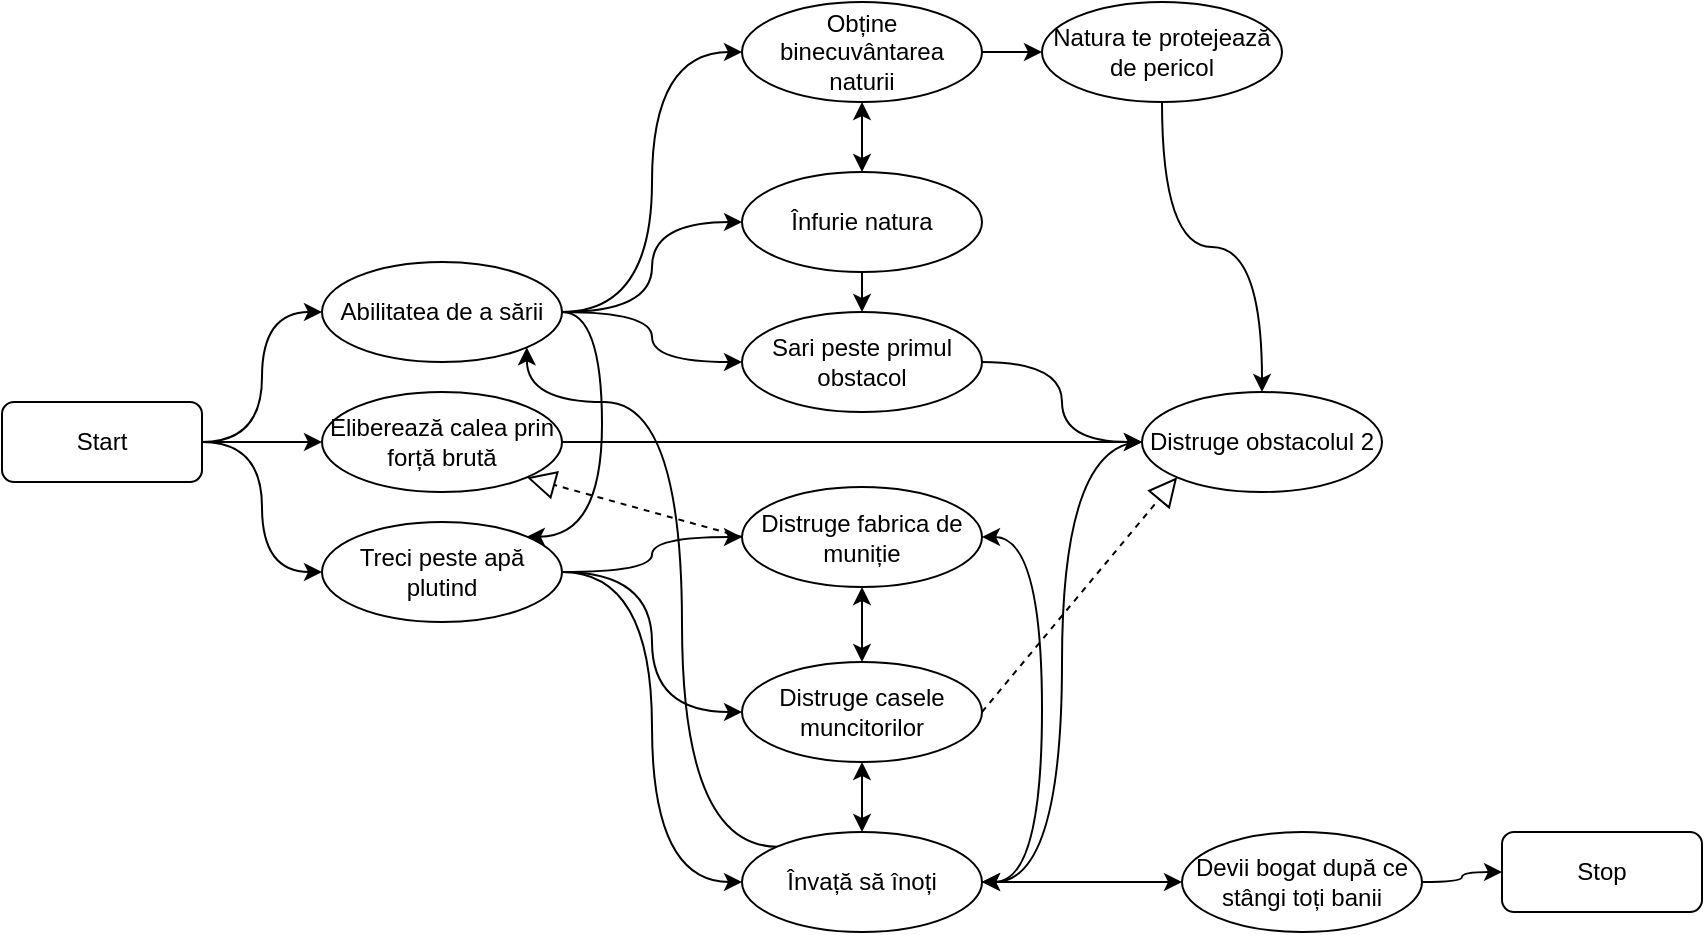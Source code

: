 <mxfile version="12.2.2" type="device" pages="1"><diagram id="yLkO-OFWhhv_45j3d3EO" name="Page-1"><mxGraphModel dx="1010" dy="579" grid="1" gridSize="10" guides="1" tooltips="1" connect="1" arrows="1" fold="1" page="0" pageScale="1" pageWidth="850" pageHeight="1100" math="0" shadow="0"><root><mxCell id="0"/><mxCell id="1" parent="0"/><mxCell id="x048W2dFH7AhpkyRO51C-6" style="edgeStyle=orthogonalEdgeStyle;rounded=0;orthogonalLoop=1;jettySize=auto;html=1;entryX=0;entryY=0.5;entryDx=0;entryDy=0;curved=1;" edge="1" parent="1" source="x048W2dFH7AhpkyRO51C-1" target="x048W2dFH7AhpkyRO51C-2"><mxGeometry relative="1" as="geometry"/></mxCell><mxCell id="x048W2dFH7AhpkyRO51C-7" style="edgeStyle=orthogonalEdgeStyle;curved=1;rounded=0;orthogonalLoop=1;jettySize=auto;html=1;entryX=0;entryY=0.5;entryDx=0;entryDy=0;" edge="1" parent="1" source="x048W2dFH7AhpkyRO51C-1" target="x048W2dFH7AhpkyRO51C-3"><mxGeometry relative="1" as="geometry"/></mxCell><mxCell id="x048W2dFH7AhpkyRO51C-13" style="edgeStyle=orthogonalEdgeStyle;curved=1;rounded=0;orthogonalLoop=1;jettySize=auto;html=1;entryX=0;entryY=0.5;entryDx=0;entryDy=0;" edge="1" parent="1" source="x048W2dFH7AhpkyRO51C-1" target="x048W2dFH7AhpkyRO51C-12"><mxGeometry relative="1" as="geometry"/></mxCell><mxCell id="x048W2dFH7AhpkyRO51C-1" value="Start" style="rounded=1;whiteSpace=wrap;html=1;" vertex="1" parent="1"><mxGeometry x="30" y="250" width="100" height="40" as="geometry"/></mxCell><mxCell id="x048W2dFH7AhpkyRO51C-14" style="edgeStyle=orthogonalEdgeStyle;curved=1;rounded=0;orthogonalLoop=1;jettySize=auto;html=1;entryX=0;entryY=0.5;entryDx=0;entryDy=0;" edge="1" parent="1" source="x048W2dFH7AhpkyRO51C-2" target="x048W2dFH7AhpkyRO51C-4"><mxGeometry relative="1" as="geometry"/></mxCell><mxCell id="x048W2dFH7AhpkyRO51C-15" style="edgeStyle=orthogonalEdgeStyle;curved=1;rounded=0;orthogonalLoop=1;jettySize=auto;html=1;entryX=0;entryY=0.5;entryDx=0;entryDy=0;" edge="1" parent="1" source="x048W2dFH7AhpkyRO51C-2" target="x048W2dFH7AhpkyRO51C-5"><mxGeometry relative="1" as="geometry"/></mxCell><mxCell id="x048W2dFH7AhpkyRO51C-17" style="edgeStyle=orthogonalEdgeStyle;curved=1;rounded=0;orthogonalLoop=1;jettySize=auto;html=1;entryX=0;entryY=0.5;entryDx=0;entryDy=0;" edge="1" parent="1" source="x048W2dFH7AhpkyRO51C-2" target="x048W2dFH7AhpkyRO51C-16"><mxGeometry relative="1" as="geometry"/></mxCell><mxCell id="x048W2dFH7AhpkyRO51C-20" style="edgeStyle=orthogonalEdgeStyle;curved=1;rounded=0;orthogonalLoop=1;jettySize=auto;html=1;entryX=1;entryY=0;entryDx=0;entryDy=0;exitX=1;exitY=0.5;exitDx=0;exitDy=0;" edge="1" parent="1" source="x048W2dFH7AhpkyRO51C-2" target="x048W2dFH7AhpkyRO51C-12"><mxGeometry relative="1" as="geometry"><Array as="points"><mxPoint x="330" y="205"/><mxPoint x="330" y="317"/></Array></mxGeometry></mxCell><mxCell id="x048W2dFH7AhpkyRO51C-2" value="Abilitatea de a sării" style="ellipse;whiteSpace=wrap;html=1;" vertex="1" parent="1"><mxGeometry x="190" y="180" width="120" height="50" as="geometry"/></mxCell><mxCell id="x048W2dFH7AhpkyRO51C-25" style="edgeStyle=orthogonalEdgeStyle;curved=1;rounded=0;orthogonalLoop=1;jettySize=auto;html=1;entryX=0;entryY=0.5;entryDx=0;entryDy=0;" edge="1" parent="1" source="x048W2dFH7AhpkyRO51C-3" target="x048W2dFH7AhpkyRO51C-24"><mxGeometry relative="1" as="geometry"/></mxCell><mxCell id="x048W2dFH7AhpkyRO51C-3" value="Eliberează calea prin forță brută" style="ellipse;whiteSpace=wrap;html=1;" vertex="1" parent="1"><mxGeometry x="190" y="245" width="120" height="50" as="geometry"/></mxCell><mxCell id="x048W2dFH7AhpkyRO51C-22" style="edgeStyle=orthogonalEdgeStyle;curved=1;rounded=0;orthogonalLoop=1;jettySize=auto;html=1;entryX=0;entryY=0.5;entryDx=0;entryDy=0;" edge="1" parent="1" source="x048W2dFH7AhpkyRO51C-4" target="x048W2dFH7AhpkyRO51C-18"><mxGeometry relative="1" as="geometry"/></mxCell><mxCell id="x048W2dFH7AhpkyRO51C-4" value="Obține binecuvântarea naturii" style="ellipse;whiteSpace=wrap;html=1;" vertex="1" parent="1"><mxGeometry x="400" y="50" width="120" height="50" as="geometry"/></mxCell><mxCell id="x048W2dFH7AhpkyRO51C-21" style="edgeStyle=orthogonalEdgeStyle;curved=1;rounded=0;orthogonalLoop=1;jettySize=auto;html=1;exitX=0.5;exitY=1;exitDx=0;exitDy=0;" edge="1" parent="1" source="x048W2dFH7AhpkyRO51C-5" target="x048W2dFH7AhpkyRO51C-16"><mxGeometry relative="1" as="geometry"/></mxCell><mxCell id="x048W2dFH7AhpkyRO51C-5" value="Înfurie natura" style="ellipse;whiteSpace=wrap;html=1;" vertex="1" parent="1"><mxGeometry x="400" y="135" width="120" height="50" as="geometry"/></mxCell><mxCell id="x048W2dFH7AhpkyRO51C-29" style="edgeStyle=orthogonalEdgeStyle;curved=1;rounded=0;orthogonalLoop=1;jettySize=auto;html=1;entryX=0;entryY=0.5;entryDx=0;entryDy=0;" edge="1" parent="1" source="x048W2dFH7AhpkyRO51C-12" target="x048W2dFH7AhpkyRO51C-28"><mxGeometry relative="1" as="geometry"/></mxCell><mxCell id="x048W2dFH7AhpkyRO51C-38" style="edgeStyle=orthogonalEdgeStyle;curved=1;rounded=0;orthogonalLoop=1;jettySize=auto;html=1;entryX=0;entryY=0.5;entryDx=0;entryDy=0;" edge="1" parent="1" source="x048W2dFH7AhpkyRO51C-12" target="x048W2dFH7AhpkyRO51C-37"><mxGeometry relative="1" as="geometry"/></mxCell><mxCell id="x048W2dFH7AhpkyRO51C-44" style="edgeStyle=orthogonalEdgeStyle;curved=1;rounded=0;orthogonalLoop=1;jettySize=auto;html=1;entryX=0;entryY=0.5;entryDx=0;entryDy=0;" edge="1" parent="1" source="x048W2dFH7AhpkyRO51C-12" target="x048W2dFH7AhpkyRO51C-43"><mxGeometry relative="1" as="geometry"/></mxCell><mxCell id="x048W2dFH7AhpkyRO51C-12" value="Treci peste apă plutind" style="ellipse;whiteSpace=wrap;html=1;" vertex="1" parent="1"><mxGeometry x="190" y="310" width="120" height="50" as="geometry"/></mxCell><mxCell id="x048W2dFH7AhpkyRO51C-60" style="edgeStyle=orthogonalEdgeStyle;curved=1;rounded=0;orthogonalLoop=1;jettySize=auto;html=1;entryX=0;entryY=0.5;entryDx=0;entryDy=0;" edge="1" parent="1" source="x048W2dFH7AhpkyRO51C-16" target="x048W2dFH7AhpkyRO51C-24"><mxGeometry relative="1" as="geometry"/></mxCell><mxCell id="x048W2dFH7AhpkyRO51C-16" value="Sari peste primul obstacol" style="ellipse;whiteSpace=wrap;html=1;" vertex="1" parent="1"><mxGeometry x="400" y="205" width="120" height="50" as="geometry"/></mxCell><mxCell id="x048W2dFH7AhpkyRO51C-59" style="edgeStyle=orthogonalEdgeStyle;curved=1;rounded=0;orthogonalLoop=1;jettySize=auto;html=1;entryX=0.5;entryY=0;entryDx=0;entryDy=0;" edge="1" parent="1" source="x048W2dFH7AhpkyRO51C-18" target="x048W2dFH7AhpkyRO51C-24"><mxGeometry relative="1" as="geometry"/></mxCell><mxCell id="x048W2dFH7AhpkyRO51C-18" value="Natura te protejează de pericol" style="ellipse;whiteSpace=wrap;html=1;" vertex="1" parent="1"><mxGeometry x="550" y="50" width="120" height="50" as="geometry"/></mxCell><mxCell id="x048W2dFH7AhpkyRO51C-36" style="edgeStyle=orthogonalEdgeStyle;curved=1;rounded=0;orthogonalLoop=1;jettySize=auto;html=1;entryX=0;entryY=0.5;entryDx=0;entryDy=0;" edge="1" parent="1" source="x048W2dFH7AhpkyRO51C-23" target="x048W2dFH7AhpkyRO51C-35"><mxGeometry relative="1" as="geometry"/></mxCell><mxCell id="x048W2dFH7AhpkyRO51C-23" value="Devii bogat după ce stângi toți banii" style="ellipse;whiteSpace=wrap;html=1;" vertex="1" parent="1"><mxGeometry x="620" y="465" width="120" height="50" as="geometry"/></mxCell><mxCell id="x048W2dFH7AhpkyRO51C-32" style="edgeStyle=orthogonalEdgeStyle;curved=1;rounded=0;orthogonalLoop=1;jettySize=auto;html=1;entryX=1;entryY=0.5;entryDx=0;entryDy=0;" edge="1" parent="1" source="x048W2dFH7AhpkyRO51C-24" target="x048W2dFH7AhpkyRO51C-28"><mxGeometry relative="1" as="geometry"/></mxCell><mxCell id="x048W2dFH7AhpkyRO51C-24" value="Distruge obstacolul 2" style="ellipse;whiteSpace=wrap;html=1;" vertex="1" parent="1"><mxGeometry x="600" y="245" width="120" height="50" as="geometry"/></mxCell><mxCell id="x048W2dFH7AhpkyRO51C-55" style="edgeStyle=orthogonalEdgeStyle;curved=1;rounded=0;orthogonalLoop=1;jettySize=auto;html=1;entryX=0;entryY=0.5;entryDx=0;entryDy=0;" edge="1" parent="1" source="x048W2dFH7AhpkyRO51C-28" target="x048W2dFH7AhpkyRO51C-23"><mxGeometry relative="1" as="geometry"/></mxCell><mxCell id="x048W2dFH7AhpkyRO51C-58" style="edgeStyle=orthogonalEdgeStyle;curved=1;rounded=0;orthogonalLoop=1;jettySize=auto;html=1;exitX=0;exitY=0;exitDx=0;exitDy=0;entryX=1;entryY=1;entryDx=0;entryDy=0;" edge="1" parent="1" source="x048W2dFH7AhpkyRO51C-28" target="x048W2dFH7AhpkyRO51C-2"><mxGeometry relative="1" as="geometry"><Array as="points"><mxPoint x="370" y="472"/><mxPoint x="370" y="250"/><mxPoint x="292" y="250"/></Array></mxGeometry></mxCell><mxCell id="x048W2dFH7AhpkyRO51C-28" value="Învață să înoți" style="ellipse;whiteSpace=wrap;html=1;" vertex="1" parent="1"><mxGeometry x="400" y="465" width="120" height="50" as="geometry"/></mxCell><mxCell id="x048W2dFH7AhpkyRO51C-35" value="Stop" style="rounded=1;whiteSpace=wrap;html=1;" vertex="1" parent="1"><mxGeometry x="780" y="465" width="100" height="40" as="geometry"/></mxCell><mxCell id="x048W2dFH7AhpkyRO51C-37" value="Distruge casele muncitorilor" style="ellipse;whiteSpace=wrap;html=1;" vertex="1" parent="1"><mxGeometry x="400" y="380" width="120" height="50" as="geometry"/></mxCell><mxCell id="x048W2dFH7AhpkyRO51C-42" value="" style="endArrow=block;dashed=1;endFill=0;endSize=12;html=1;exitX=1;exitY=0.5;exitDx=0;exitDy=0;entryX=0;entryY=1;entryDx=0;entryDy=0;" edge="1" parent="1" source="x048W2dFH7AhpkyRO51C-37" target="x048W2dFH7AhpkyRO51C-24"><mxGeometry width="160" relative="1" as="geometry"><mxPoint x="660" y="410" as="sourcePoint"/><mxPoint x="820" y="410" as="targetPoint"/></mxGeometry></mxCell><mxCell id="x048W2dFH7AhpkyRO51C-43" value="Distruge fabrica de muniție" style="ellipse;whiteSpace=wrap;html=1;" vertex="1" parent="1"><mxGeometry x="400" y="292.5" width="120" height="50" as="geometry"/></mxCell><mxCell id="x048W2dFH7AhpkyRO51C-45" value="" style="endArrow=block;dashed=1;endFill=0;endSize=12;html=1;exitX=0;exitY=0.5;exitDx=0;exitDy=0;entryX=1;entryY=1;entryDx=0;entryDy=0;" edge="1" parent="1" source="x048W2dFH7AhpkyRO51C-43" target="x048W2dFH7AhpkyRO51C-3"><mxGeometry width="160" relative="1" as="geometry"><mxPoint x="530" y="400" as="sourcePoint"/><mxPoint x="707.574" y="297.678" as="targetPoint"/></mxGeometry></mxCell><mxCell id="x048W2dFH7AhpkyRO51C-51" value="" style="endArrow=classic;startArrow=classic;html=1;exitX=0.5;exitY=0;exitDx=0;exitDy=0;entryX=0.5;entryY=1;entryDx=0;entryDy=0;" edge="1" parent="1" source="x048W2dFH7AhpkyRO51C-5" target="x048W2dFH7AhpkyRO51C-4"><mxGeometry width="50" height="50" relative="1" as="geometry"><mxPoint x="740" y="180" as="sourcePoint"/><mxPoint x="790" y="130" as="targetPoint"/></mxGeometry></mxCell><mxCell id="x048W2dFH7AhpkyRO51C-52" value="" style="endArrow=classic;startArrow=classic;html=1;exitX=0.5;exitY=1;exitDx=0;exitDy=0;entryX=0.5;entryY=0;entryDx=0;entryDy=0;" edge="1" parent="1" source="x048W2dFH7AhpkyRO51C-43" target="x048W2dFH7AhpkyRO51C-37"><mxGeometry width="50" height="50" relative="1" as="geometry"><mxPoint x="470" y="145" as="sourcePoint"/><mxPoint x="690" y="160" as="targetPoint"/></mxGeometry></mxCell><mxCell id="x048W2dFH7AhpkyRO51C-53" value="" style="endArrow=classic;startArrow=classic;html=1;exitX=0.5;exitY=0;exitDx=0;exitDy=0;entryX=0.5;entryY=1;entryDx=0;entryDy=0;" edge="1" parent="1" source="x048W2dFH7AhpkyRO51C-28" target="x048W2dFH7AhpkyRO51C-37"><mxGeometry width="50" height="50" relative="1" as="geometry"><mxPoint x="470" y="352.5" as="sourcePoint"/><mxPoint x="470" y="390" as="targetPoint"/></mxGeometry></mxCell><mxCell id="x048W2dFH7AhpkyRO51C-54" value="" style="endArrow=classic;startArrow=classic;html=1;exitX=1;exitY=0.5;exitDx=0;exitDy=0;entryX=1;entryY=0.5;entryDx=0;entryDy=0;edgeStyle=orthogonalEdgeStyle;curved=1;" edge="1" parent="1" source="x048W2dFH7AhpkyRO51C-43" target="x048W2dFH7AhpkyRO51C-28"><mxGeometry width="50" height="50" relative="1" as="geometry"><mxPoint x="470" y="352.5" as="sourcePoint"/><mxPoint x="470" y="390" as="targetPoint"/><Array as="points"><mxPoint x="550" y="318"/><mxPoint x="550" y="490"/></Array></mxGeometry></mxCell></root></mxGraphModel></diagram></mxfile>